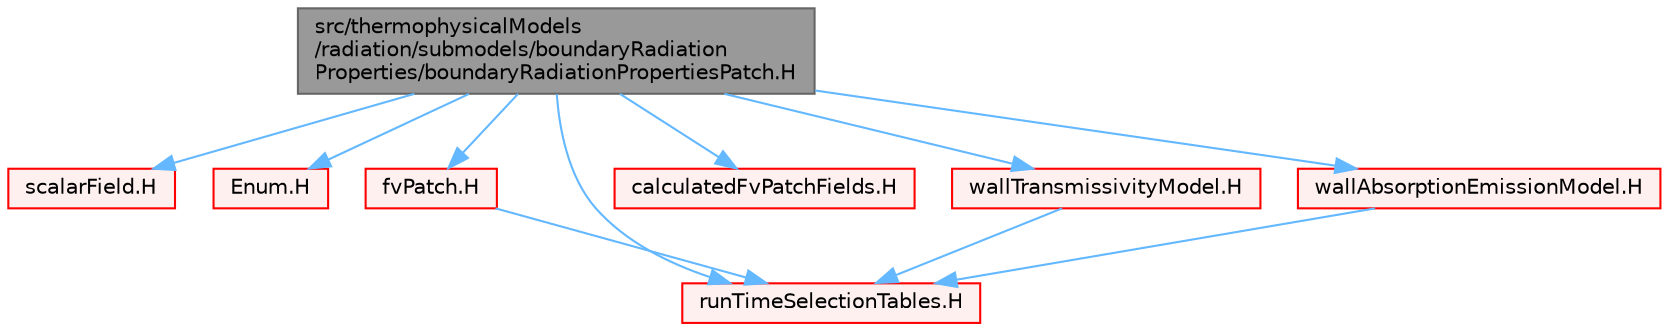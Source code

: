 digraph "src/thermophysicalModels/radiation/submodels/boundaryRadiationProperties/boundaryRadiationPropertiesPatch.H"
{
 // LATEX_PDF_SIZE
  bgcolor="transparent";
  edge [fontname=Helvetica,fontsize=10,labelfontname=Helvetica,labelfontsize=10];
  node [fontname=Helvetica,fontsize=10,shape=box,height=0.2,width=0.4];
  Node1 [id="Node000001",label="src/thermophysicalModels\l/radiation/submodels/boundaryRadiation\lProperties/boundaryRadiationPropertiesPatch.H",height=0.2,width=0.4,color="gray40", fillcolor="grey60", style="filled", fontcolor="black",tooltip=" "];
  Node1 -> Node2 [id="edge1_Node000001_Node000002",color="steelblue1",style="solid",tooltip=" "];
  Node2 [id="Node000002",label="scalarField.H",height=0.2,width=0.4,color="red", fillcolor="#FFF0F0", style="filled",URL="$scalarField_8H.html",tooltip=" "];
  Node1 -> Node129 [id="edge2_Node000001_Node000129",color="steelblue1",style="solid",tooltip=" "];
  Node129 [id="Node000129",label="Enum.H",height=0.2,width=0.4,color="red", fillcolor="#FFF0F0", style="filled",URL="$Enum_8H.html",tooltip=" "];
  Node1 -> Node160 [id="edge3_Node000001_Node000160",color="steelblue1",style="solid",tooltip=" "];
  Node160 [id="Node000160",label="fvPatch.H",height=0.2,width=0.4,color="red", fillcolor="#FFF0F0", style="filled",URL="$fvPatch_8H.html",tooltip=" "];
  Node160 -> Node139 [id="edge4_Node000160_Node000139",color="steelblue1",style="solid",tooltip=" "];
  Node139 [id="Node000139",label="runTimeSelectionTables.H",height=0.2,width=0.4,color="red", fillcolor="#FFF0F0", style="filled",URL="$runTimeSelectionTables_8H.html",tooltip="Macros to ease declaration of run-time selection tables."];
  Node1 -> Node232 [id="edge5_Node000001_Node000232",color="steelblue1",style="solid",tooltip=" "];
  Node232 [id="Node000232",label="calculatedFvPatchFields.H",height=0.2,width=0.4,color="red", fillcolor="#FFF0F0", style="filled",URL="$calculatedFvPatchFields_8H.html",tooltip=" "];
  Node1 -> Node139 [id="edge6_Node000001_Node000139",color="steelblue1",style="solid",tooltip=" "];
  Node1 -> Node267 [id="edge7_Node000001_Node000267",color="steelblue1",style="solid",tooltip=" "];
  Node267 [id="Node000267",label="wallTransmissivityModel.H",height=0.2,width=0.4,color="red", fillcolor="#FFF0F0", style="filled",URL="$wallTransmissivityModel_8H.html",tooltip=" "];
  Node267 -> Node139 [id="edge8_Node000267_Node000139",color="steelblue1",style="solid",tooltip=" "];
  Node1 -> Node279 [id="edge9_Node000001_Node000279",color="steelblue1",style="solid",tooltip=" "];
  Node279 [id="Node000279",label="wallAbsorptionEmissionModel.H",height=0.2,width=0.4,color="red", fillcolor="#FFF0F0", style="filled",URL="$wallAbsorptionEmissionModel_8H.html",tooltip=" "];
  Node279 -> Node139 [id="edge10_Node000279_Node000139",color="steelblue1",style="solid",tooltip=" "];
}
